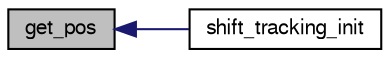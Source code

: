 digraph "get_pos"
{
  edge [fontname="FreeSans",fontsize="10",labelfontname="FreeSans",labelfontsize="10"];
  node [fontname="FreeSans",fontsize="10",shape=record];
  rankdir="LR";
  Node1 [label="get_pos",height=0.2,width=0.4,color="black", fillcolor="grey75", style="filled", fontcolor="black"];
  Node1 -> Node2 [dir="back",color="midnightblue",fontsize="10",style="solid",fontname="FreeSans"];
  Node2 [label="shift_tracking_init",height=0.2,width=0.4,color="black", fillcolor="white", style="filled",URL="$shift__tracking_8h.html#a33f0ce00bb406bb93dcf6431a10a5370",tooltip="init function "];
}
